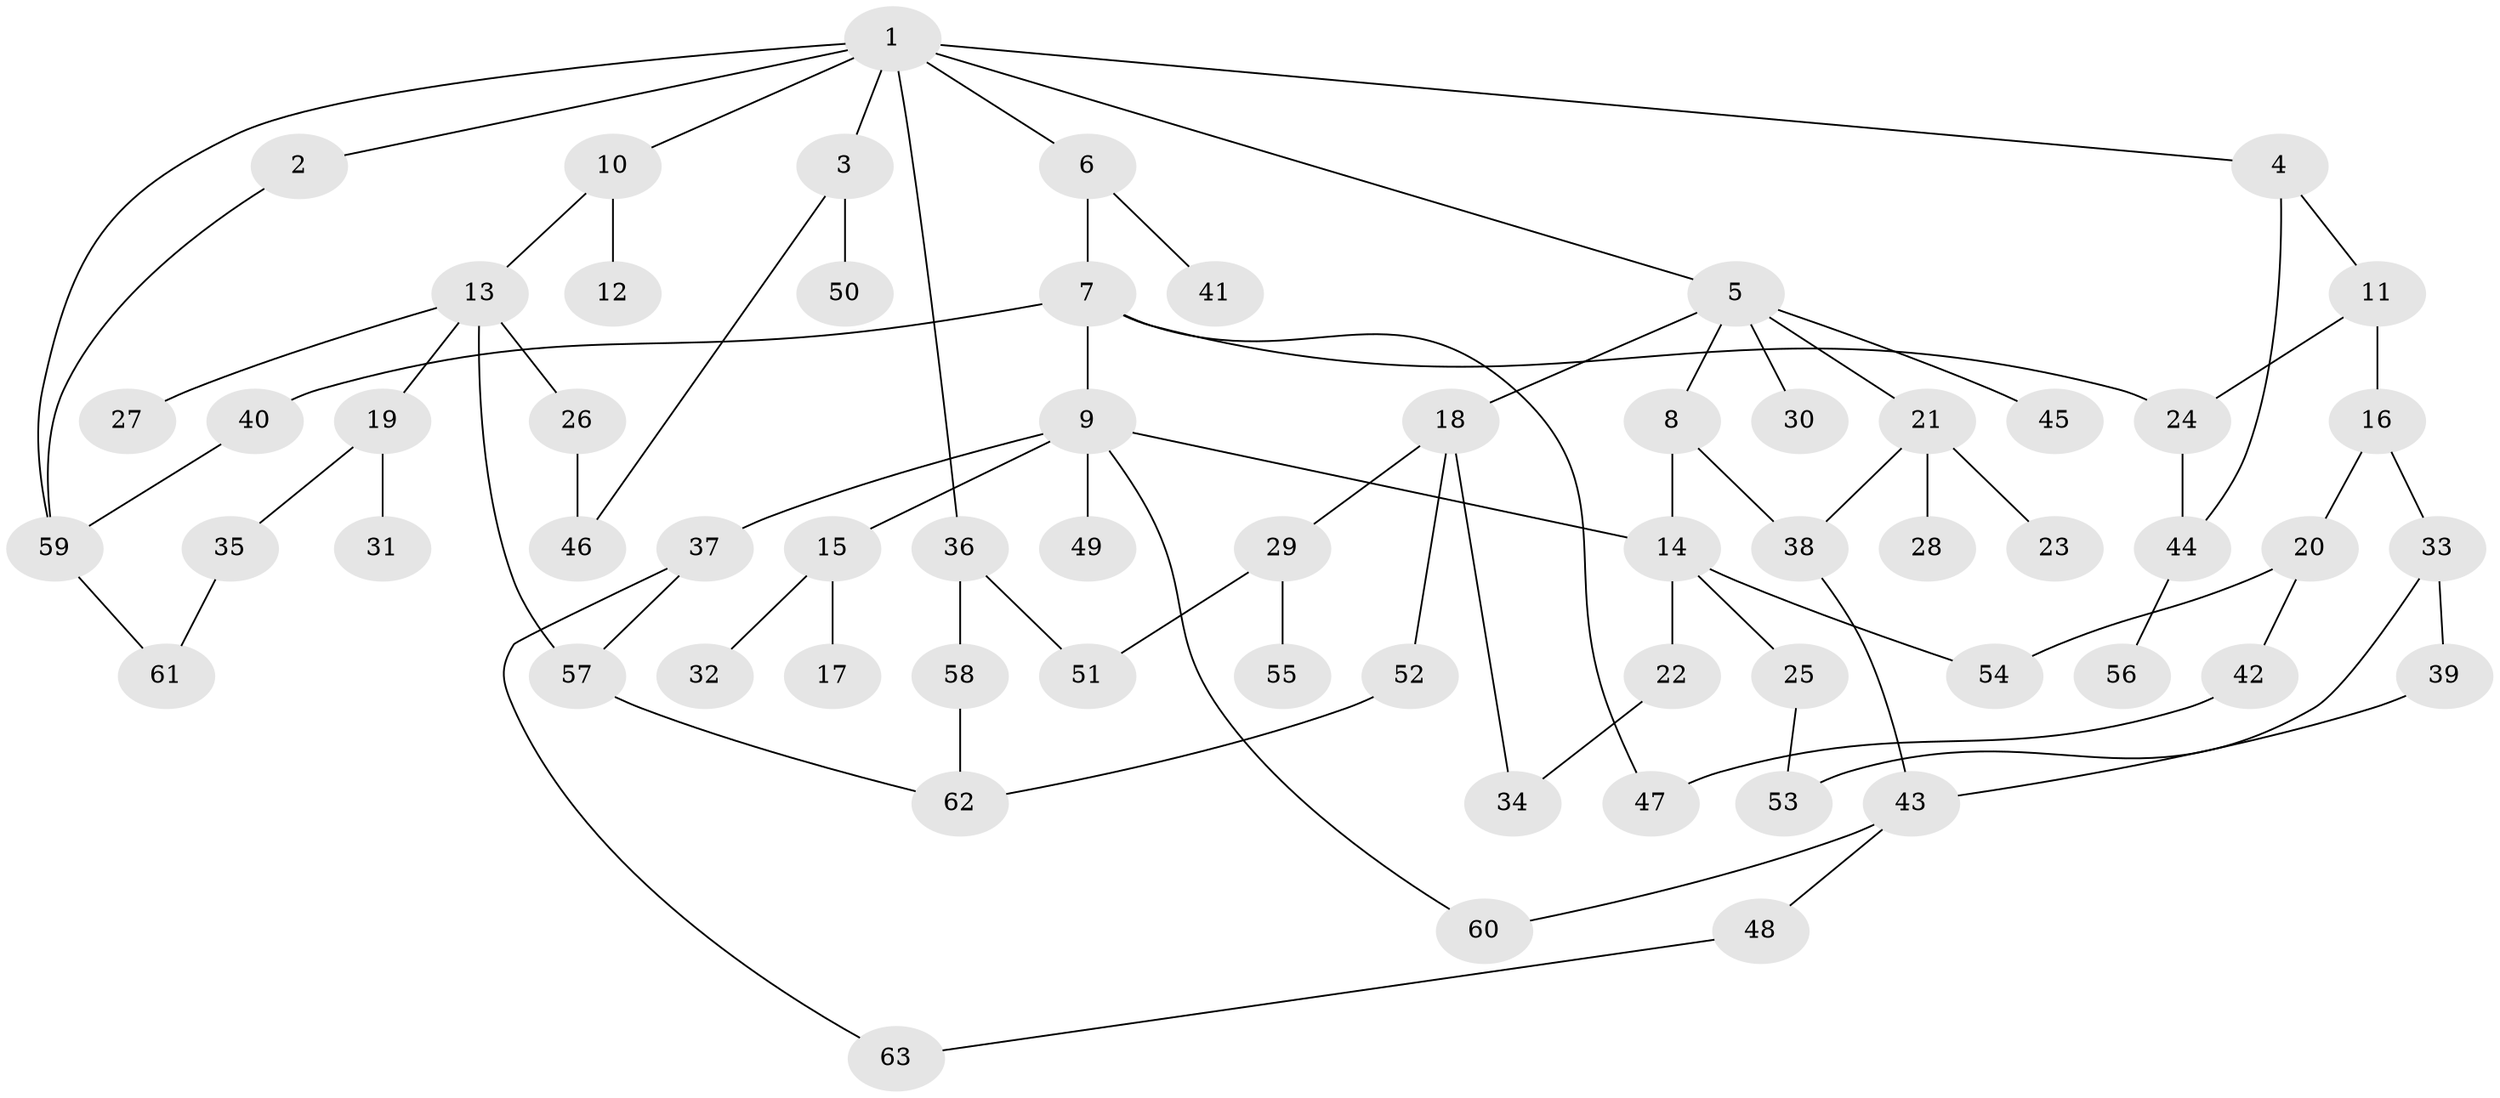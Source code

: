 // coarse degree distribution, {6: 0.08, 3: 0.32, 7: 0.04, 12: 0.04, 5: 0.04, 2: 0.12, 1: 0.32, 4: 0.04}
// Generated by graph-tools (version 1.1) at 2025/16/03/04/25 18:16:49]
// undirected, 63 vertices, 81 edges
graph export_dot {
graph [start="1"]
  node [color=gray90,style=filled];
  1;
  2;
  3;
  4;
  5;
  6;
  7;
  8;
  9;
  10;
  11;
  12;
  13;
  14;
  15;
  16;
  17;
  18;
  19;
  20;
  21;
  22;
  23;
  24;
  25;
  26;
  27;
  28;
  29;
  30;
  31;
  32;
  33;
  34;
  35;
  36;
  37;
  38;
  39;
  40;
  41;
  42;
  43;
  44;
  45;
  46;
  47;
  48;
  49;
  50;
  51;
  52;
  53;
  54;
  55;
  56;
  57;
  58;
  59;
  60;
  61;
  62;
  63;
  1 -- 2;
  1 -- 3;
  1 -- 4;
  1 -- 5;
  1 -- 6;
  1 -- 10;
  1 -- 36;
  1 -- 59;
  2 -- 59;
  3 -- 50;
  3 -- 46;
  4 -- 11;
  4 -- 44;
  5 -- 8;
  5 -- 18;
  5 -- 21;
  5 -- 30;
  5 -- 45;
  6 -- 7;
  6 -- 41;
  7 -- 9;
  7 -- 40;
  7 -- 24;
  7 -- 47;
  8 -- 14;
  8 -- 38;
  9 -- 15;
  9 -- 37;
  9 -- 49;
  9 -- 60;
  9 -- 14;
  10 -- 12;
  10 -- 13;
  11 -- 16;
  11 -- 24;
  13 -- 19;
  13 -- 26;
  13 -- 27;
  13 -- 57;
  14 -- 22;
  14 -- 25;
  14 -- 54;
  15 -- 17;
  15 -- 32;
  16 -- 20;
  16 -- 33;
  18 -- 29;
  18 -- 34;
  18 -- 52;
  19 -- 31;
  19 -- 35;
  20 -- 42;
  20 -- 54;
  21 -- 23;
  21 -- 28;
  21 -- 38;
  22 -- 34;
  24 -- 44;
  25 -- 53;
  26 -- 46;
  29 -- 51;
  29 -- 55;
  33 -- 39;
  33 -- 53;
  35 -- 61;
  36 -- 58;
  36 -- 51;
  37 -- 63;
  37 -- 57;
  38 -- 43;
  39 -- 43;
  40 -- 59;
  42 -- 47;
  43 -- 48;
  43 -- 60;
  44 -- 56;
  48 -- 63;
  52 -- 62;
  57 -- 62;
  58 -- 62;
  59 -- 61;
}
